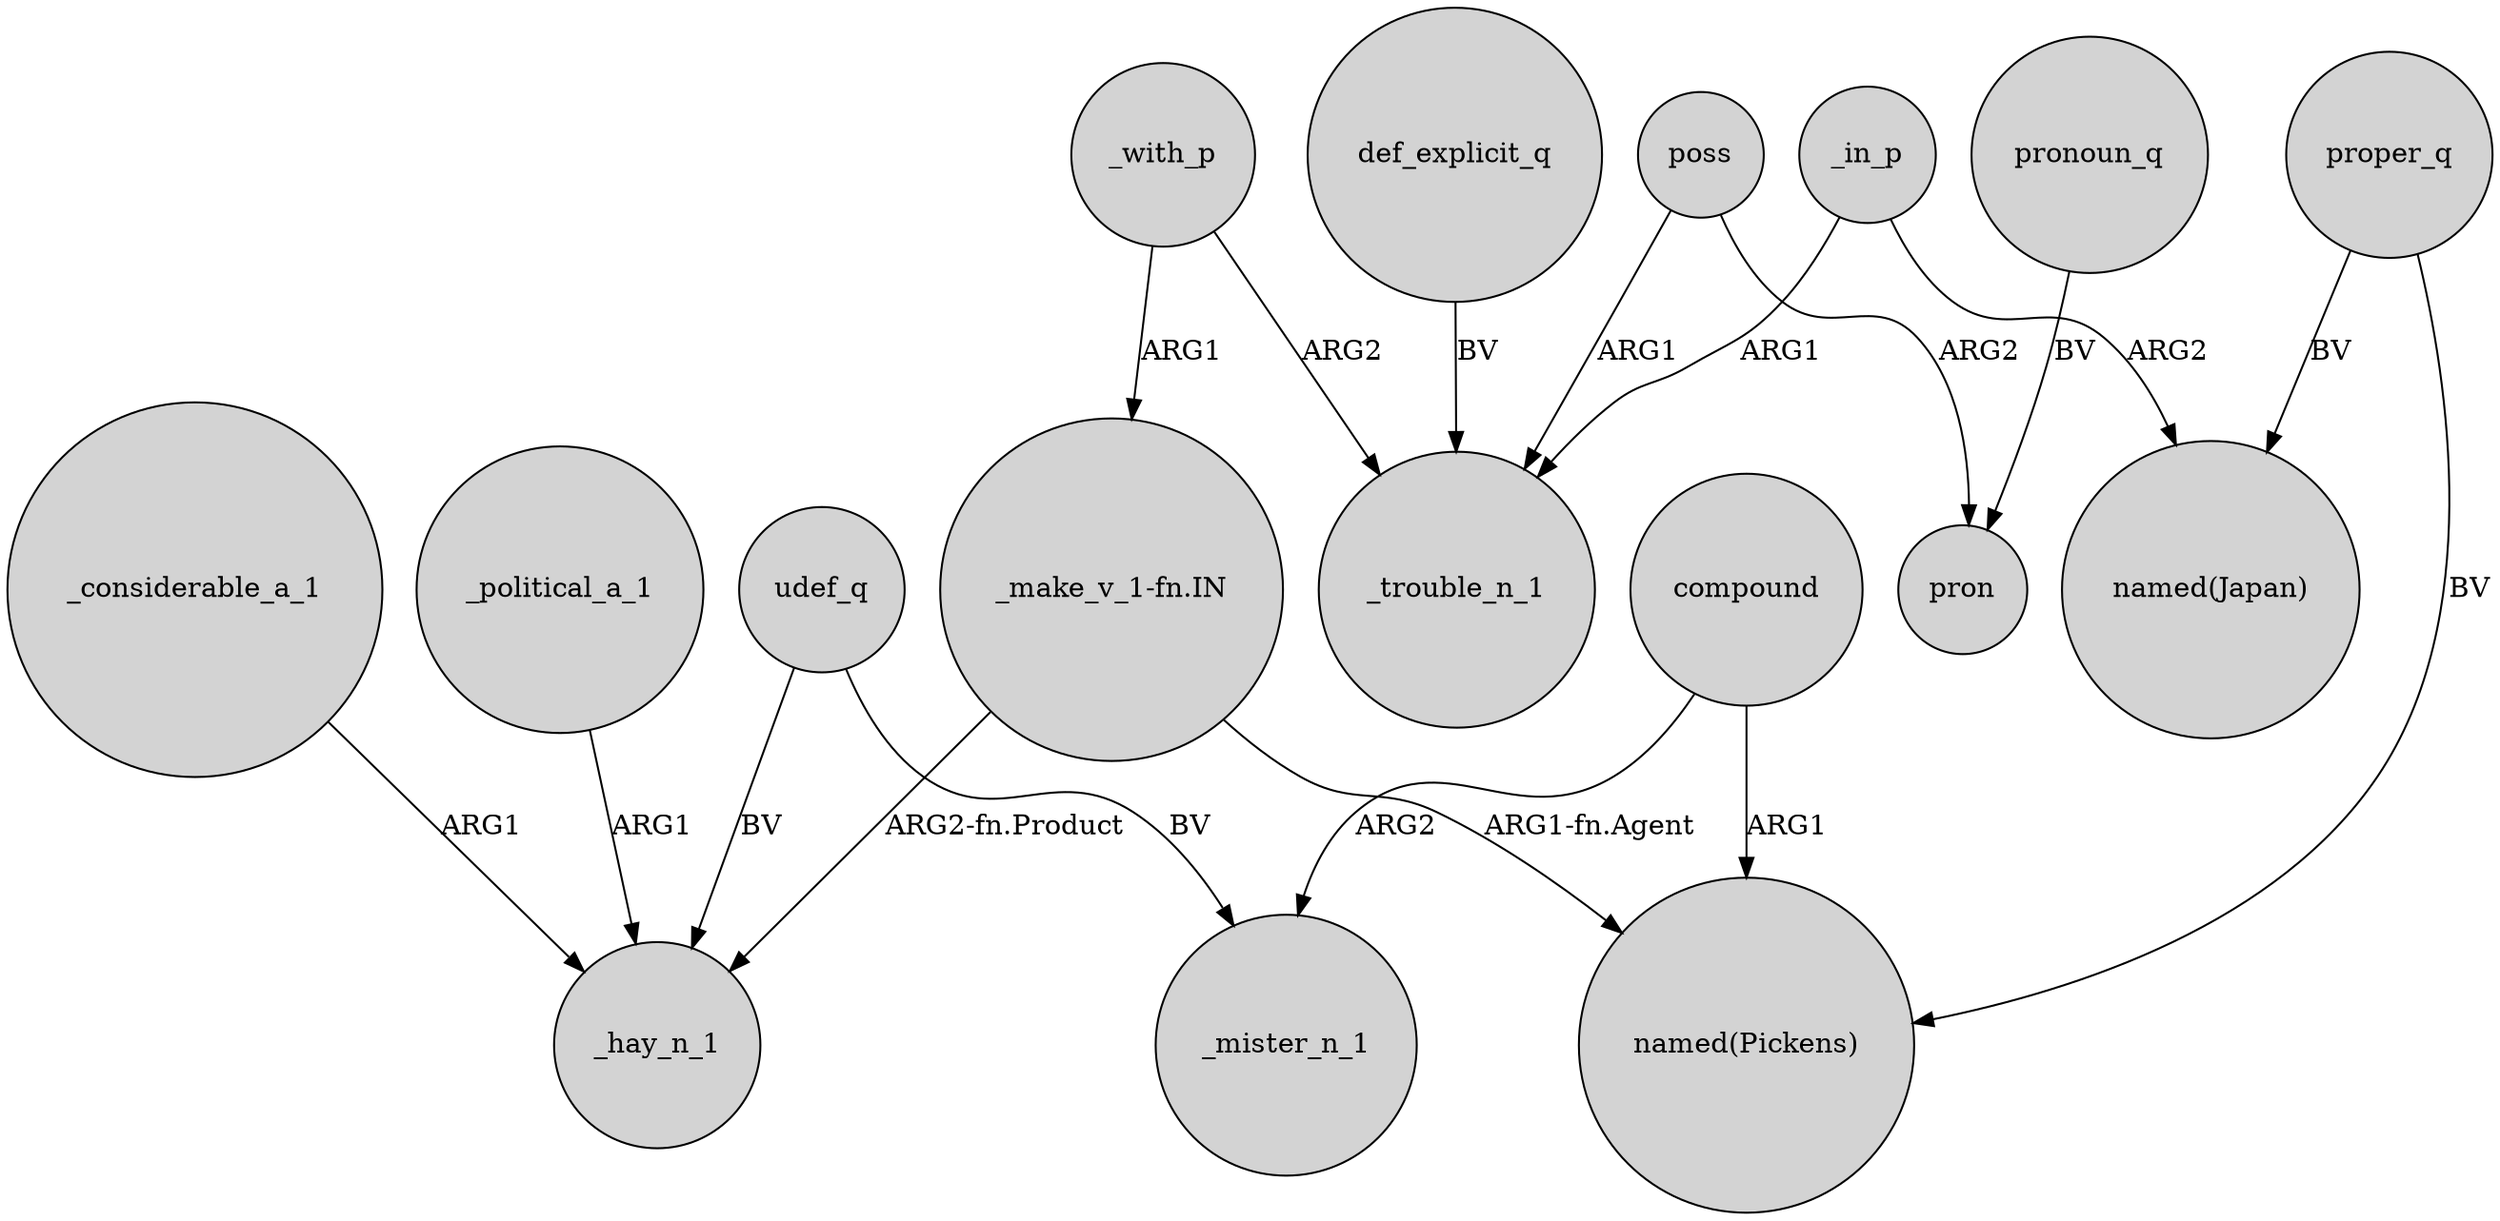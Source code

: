 digraph {
	node [shape=circle style=filled]
	poss -> _trouble_n_1 [label=ARG1]
	udef_q -> _mister_n_1 [label=BV]
	_political_a_1 -> _hay_n_1 [label=ARG1]
	_with_p -> _trouble_n_1 [label=ARG2]
	proper_q -> "named(Pickens)" [label=BV]
	_with_p -> "_make_v_1-fn.IN" [label=ARG1]
	poss -> pron [label=ARG2]
	udef_q -> _hay_n_1 [label=BV]
	_considerable_a_1 -> _hay_n_1 [label=ARG1]
	"_make_v_1-fn.IN" -> _hay_n_1 [label="ARG2-fn.Product"]
	pronoun_q -> pron [label=BV]
	proper_q -> "named(Japan)" [label=BV]
	_in_p -> "named(Japan)" [label=ARG2]
	_in_p -> _trouble_n_1 [label=ARG1]
	def_explicit_q -> _trouble_n_1 [label=BV]
	compound -> _mister_n_1 [label=ARG2]
	"_make_v_1-fn.IN" -> "named(Pickens)" [label="ARG1-fn.Agent"]
	compound -> "named(Pickens)" [label=ARG1]
}
